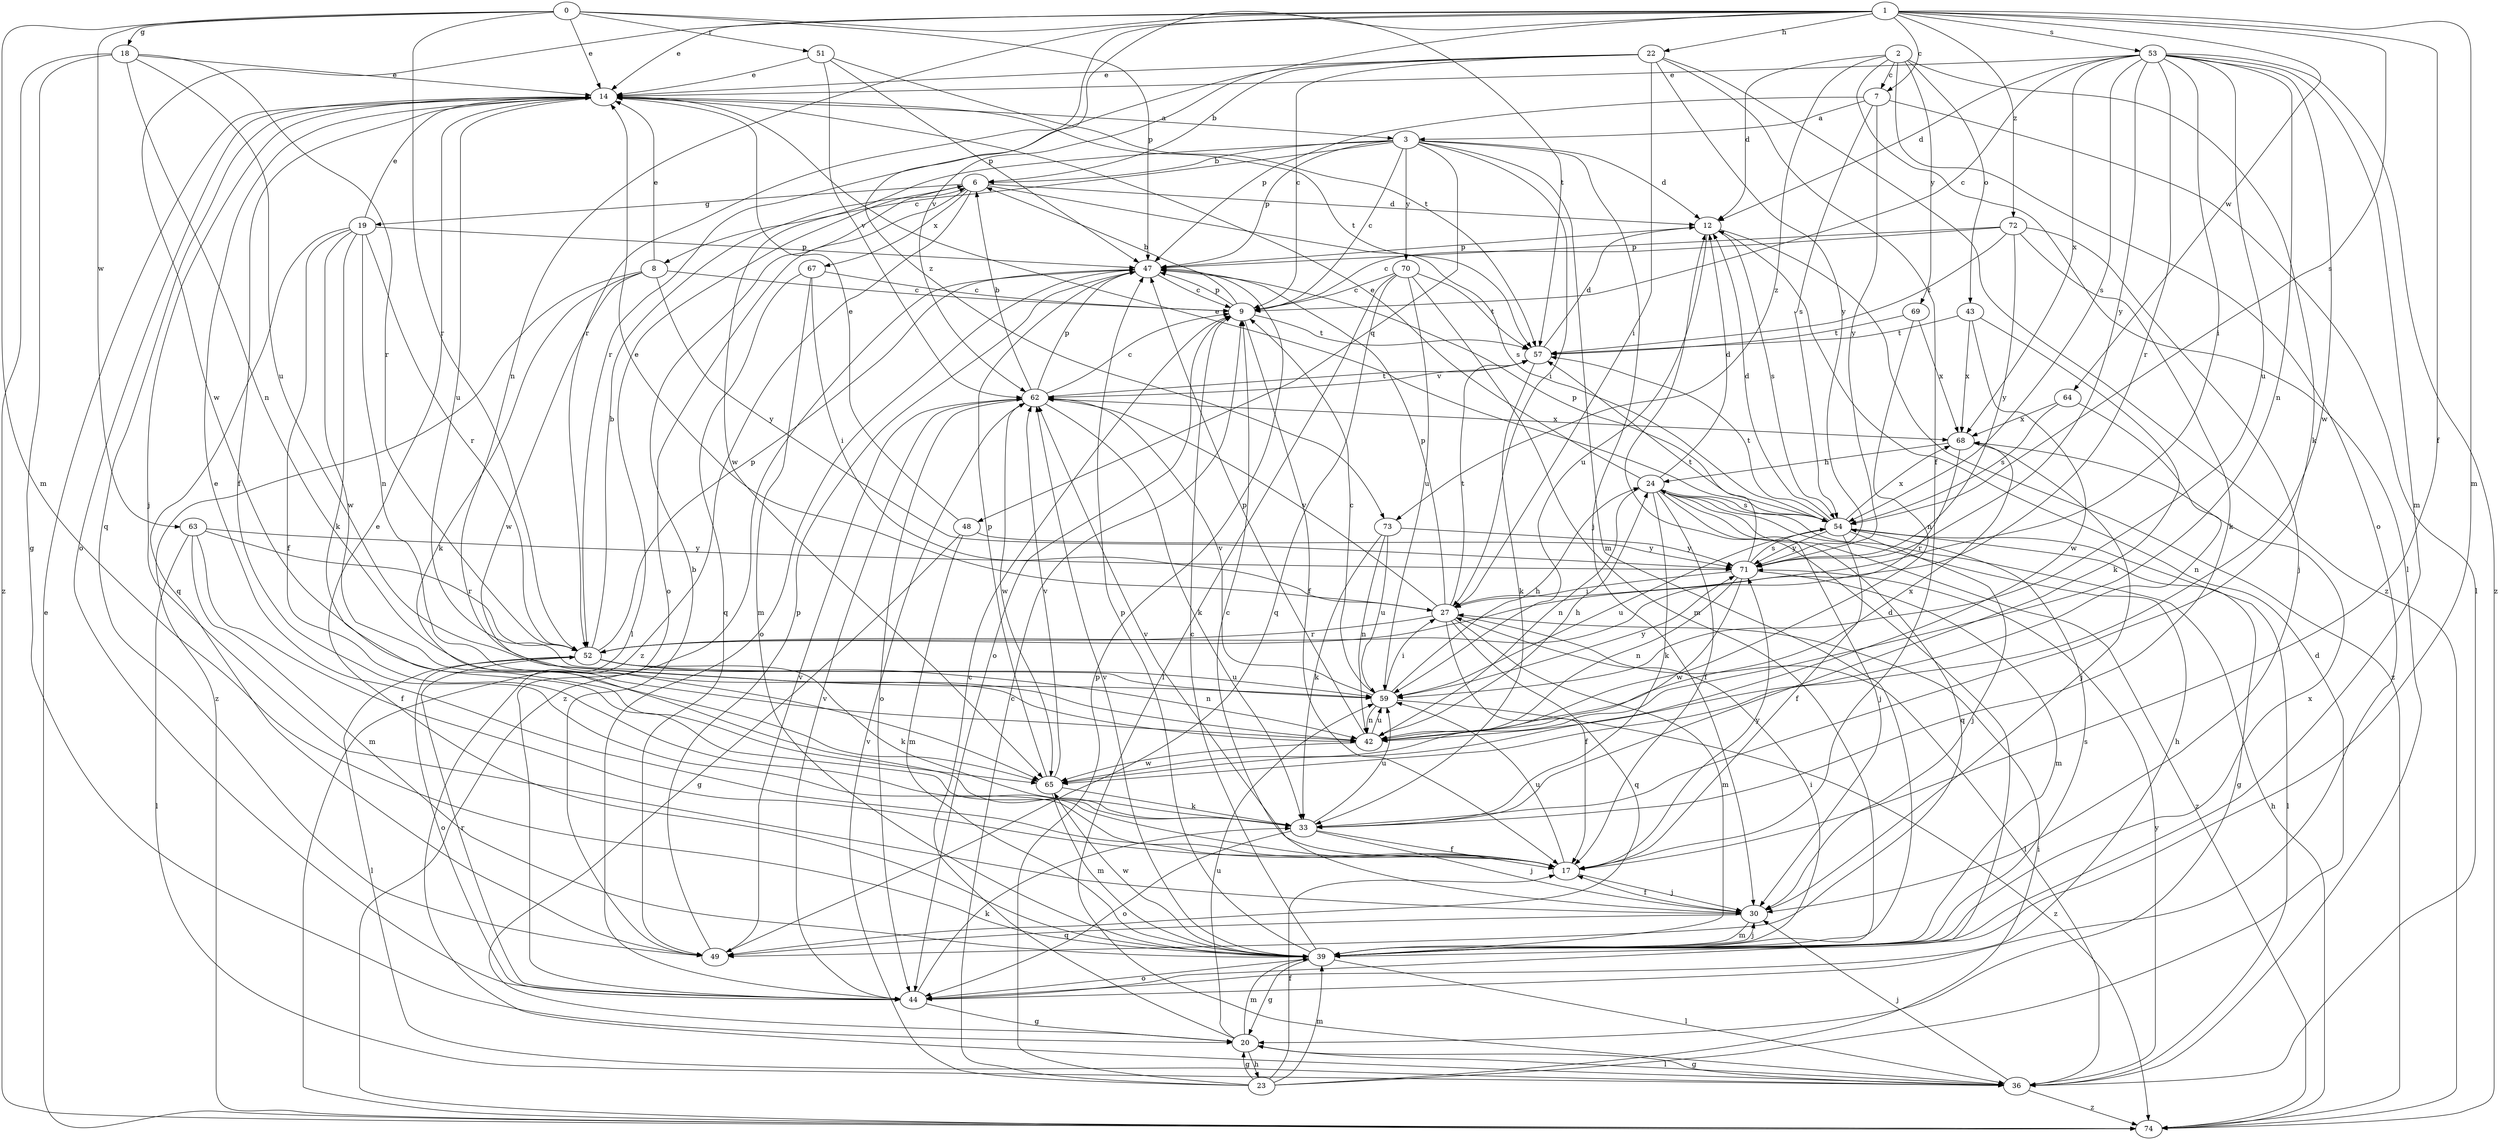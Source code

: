 strict digraph  {
0;
1;
2;
3;
6;
7;
8;
9;
12;
14;
17;
18;
19;
20;
22;
23;
24;
27;
30;
33;
36;
39;
42;
43;
44;
47;
48;
49;
51;
52;
53;
54;
57;
59;
62;
63;
64;
65;
67;
68;
69;
70;
71;
72;
73;
74;
0 -> 14  [label=e];
0 -> 18  [label=g];
0 -> 39  [label=m];
0 -> 47  [label=p];
0 -> 51  [label=r];
0 -> 52  [label=r];
0 -> 57  [label=t];
0 -> 63  [label=w];
1 -> 7  [label=c];
1 -> 14  [label=e];
1 -> 17  [label=f];
1 -> 22  [label=h];
1 -> 39  [label=m];
1 -> 42  [label=n];
1 -> 52  [label=r];
1 -> 53  [label=s];
1 -> 54  [label=s];
1 -> 62  [label=v];
1 -> 64  [label=w];
1 -> 65  [label=w];
1 -> 72  [label=z];
1 -> 73  [label=z];
2 -> 7  [label=c];
2 -> 12  [label=d];
2 -> 33  [label=k];
2 -> 36  [label=l];
2 -> 43  [label=o];
2 -> 44  [label=o];
2 -> 69  [label=y];
2 -> 73  [label=z];
3 -> 6  [label=b];
3 -> 8  [label=c];
3 -> 9  [label=c];
3 -> 12  [label=d];
3 -> 27  [label=i];
3 -> 30  [label=j];
3 -> 39  [label=m];
3 -> 47  [label=p];
3 -> 48  [label=q];
3 -> 65  [label=w];
3 -> 70  [label=y];
6 -> 12  [label=d];
6 -> 19  [label=g];
6 -> 36  [label=l];
6 -> 44  [label=o];
6 -> 54  [label=s];
6 -> 67  [label=x];
6 -> 74  [label=z];
7 -> 3  [label=a];
7 -> 36  [label=l];
7 -> 47  [label=p];
7 -> 54  [label=s];
7 -> 71  [label=y];
8 -> 9  [label=c];
8 -> 14  [label=e];
8 -> 33  [label=k];
8 -> 65  [label=w];
8 -> 71  [label=y];
8 -> 74  [label=z];
9 -> 6  [label=b];
9 -> 17  [label=f];
9 -> 44  [label=o];
9 -> 47  [label=p];
9 -> 57  [label=t];
12 -> 47  [label=p];
12 -> 54  [label=s];
12 -> 59  [label=u];
12 -> 74  [label=z];
14 -> 3  [label=a];
14 -> 17  [label=f];
14 -> 30  [label=j];
14 -> 44  [label=o];
14 -> 49  [label=q];
14 -> 57  [label=t];
14 -> 59  [label=u];
17 -> 14  [label=e];
17 -> 30  [label=j];
17 -> 59  [label=u];
17 -> 62  [label=v];
17 -> 71  [label=y];
18 -> 14  [label=e];
18 -> 20  [label=g];
18 -> 42  [label=n];
18 -> 52  [label=r];
18 -> 59  [label=u];
18 -> 74  [label=z];
19 -> 14  [label=e];
19 -> 17  [label=f];
19 -> 33  [label=k];
19 -> 42  [label=n];
19 -> 47  [label=p];
19 -> 49  [label=q];
19 -> 52  [label=r];
19 -> 65  [label=w];
20 -> 9  [label=c];
20 -> 23  [label=h];
20 -> 36  [label=l];
20 -> 39  [label=m];
20 -> 59  [label=u];
22 -> 6  [label=b];
22 -> 9  [label=c];
22 -> 14  [label=e];
22 -> 17  [label=f];
22 -> 27  [label=i];
22 -> 52  [label=r];
22 -> 71  [label=y];
22 -> 74  [label=z];
23 -> 9  [label=c];
23 -> 12  [label=d];
23 -> 17  [label=f];
23 -> 20  [label=g];
23 -> 27  [label=i];
23 -> 39  [label=m];
23 -> 47  [label=p];
23 -> 62  [label=v];
24 -> 12  [label=d];
24 -> 14  [label=e];
24 -> 17  [label=f];
24 -> 30  [label=j];
24 -> 33  [label=k];
24 -> 42  [label=n];
24 -> 49  [label=q];
24 -> 54  [label=s];
24 -> 74  [label=z];
27 -> 14  [label=e];
27 -> 17  [label=f];
27 -> 36  [label=l];
27 -> 39  [label=m];
27 -> 47  [label=p];
27 -> 49  [label=q];
27 -> 52  [label=r];
27 -> 57  [label=t];
27 -> 62  [label=v];
30 -> 9  [label=c];
30 -> 17  [label=f];
30 -> 39  [label=m];
30 -> 49  [label=q];
33 -> 17  [label=f];
33 -> 30  [label=j];
33 -> 44  [label=o];
33 -> 59  [label=u];
36 -> 20  [label=g];
36 -> 30  [label=j];
36 -> 71  [label=y];
36 -> 74  [label=z];
39 -> 9  [label=c];
39 -> 14  [label=e];
39 -> 20  [label=g];
39 -> 27  [label=i];
39 -> 30  [label=j];
39 -> 36  [label=l];
39 -> 44  [label=o];
39 -> 47  [label=p];
39 -> 54  [label=s];
39 -> 62  [label=v];
39 -> 65  [label=w];
39 -> 68  [label=x];
42 -> 24  [label=h];
42 -> 47  [label=p];
42 -> 59  [label=u];
42 -> 65  [label=w];
42 -> 68  [label=x];
43 -> 33  [label=k];
43 -> 57  [label=t];
43 -> 65  [label=w];
43 -> 68  [label=x];
44 -> 12  [label=d];
44 -> 20  [label=g];
44 -> 24  [label=h];
44 -> 33  [label=k];
44 -> 52  [label=r];
44 -> 62  [label=v];
47 -> 9  [label=c];
47 -> 44  [label=o];
47 -> 74  [label=z];
48 -> 14  [label=e];
48 -> 20  [label=g];
48 -> 39  [label=m];
48 -> 71  [label=y];
49 -> 6  [label=b];
49 -> 47  [label=p];
49 -> 62  [label=v];
51 -> 14  [label=e];
51 -> 47  [label=p];
51 -> 57  [label=t];
51 -> 62  [label=v];
52 -> 6  [label=b];
52 -> 33  [label=k];
52 -> 36  [label=l];
52 -> 42  [label=n];
52 -> 44  [label=o];
52 -> 47  [label=p];
52 -> 59  [label=u];
53 -> 9  [label=c];
53 -> 12  [label=d];
53 -> 14  [label=e];
53 -> 27  [label=i];
53 -> 39  [label=m];
53 -> 42  [label=n];
53 -> 52  [label=r];
53 -> 54  [label=s];
53 -> 59  [label=u];
53 -> 65  [label=w];
53 -> 68  [label=x];
53 -> 71  [label=y];
53 -> 74  [label=z];
54 -> 12  [label=d];
54 -> 14  [label=e];
54 -> 17  [label=f];
54 -> 20  [label=g];
54 -> 30  [label=j];
54 -> 36  [label=l];
54 -> 47  [label=p];
54 -> 57  [label=t];
54 -> 59  [label=u];
54 -> 68  [label=x];
54 -> 71  [label=y];
57 -> 12  [label=d];
57 -> 33  [label=k];
57 -> 62  [label=v];
59 -> 9  [label=c];
59 -> 24  [label=h];
59 -> 27  [label=i];
59 -> 42  [label=n];
59 -> 62  [label=v];
59 -> 71  [label=y];
59 -> 74  [label=z];
62 -> 6  [label=b];
62 -> 9  [label=c];
62 -> 33  [label=k];
62 -> 44  [label=o];
62 -> 47  [label=p];
62 -> 57  [label=t];
62 -> 65  [label=w];
62 -> 68  [label=x];
63 -> 17  [label=f];
63 -> 36  [label=l];
63 -> 39  [label=m];
63 -> 52  [label=r];
63 -> 71  [label=y];
64 -> 42  [label=n];
64 -> 54  [label=s];
64 -> 68  [label=x];
65 -> 33  [label=k];
65 -> 39  [label=m];
65 -> 47  [label=p];
65 -> 62  [label=v];
67 -> 9  [label=c];
67 -> 27  [label=i];
67 -> 39  [label=m];
67 -> 49  [label=q];
68 -> 24  [label=h];
68 -> 30  [label=j];
68 -> 52  [label=r];
69 -> 42  [label=n];
69 -> 57  [label=t];
69 -> 68  [label=x];
70 -> 9  [label=c];
70 -> 36  [label=l];
70 -> 39  [label=m];
70 -> 49  [label=q];
70 -> 57  [label=t];
70 -> 59  [label=u];
71 -> 27  [label=i];
71 -> 39  [label=m];
71 -> 42  [label=n];
71 -> 54  [label=s];
71 -> 57  [label=t];
71 -> 65  [label=w];
72 -> 9  [label=c];
72 -> 30  [label=j];
72 -> 33  [label=k];
72 -> 47  [label=p];
72 -> 57  [label=t];
72 -> 71  [label=y];
73 -> 33  [label=k];
73 -> 42  [label=n];
73 -> 59  [label=u];
73 -> 71  [label=y];
74 -> 14  [label=e];
74 -> 24  [label=h];
}
